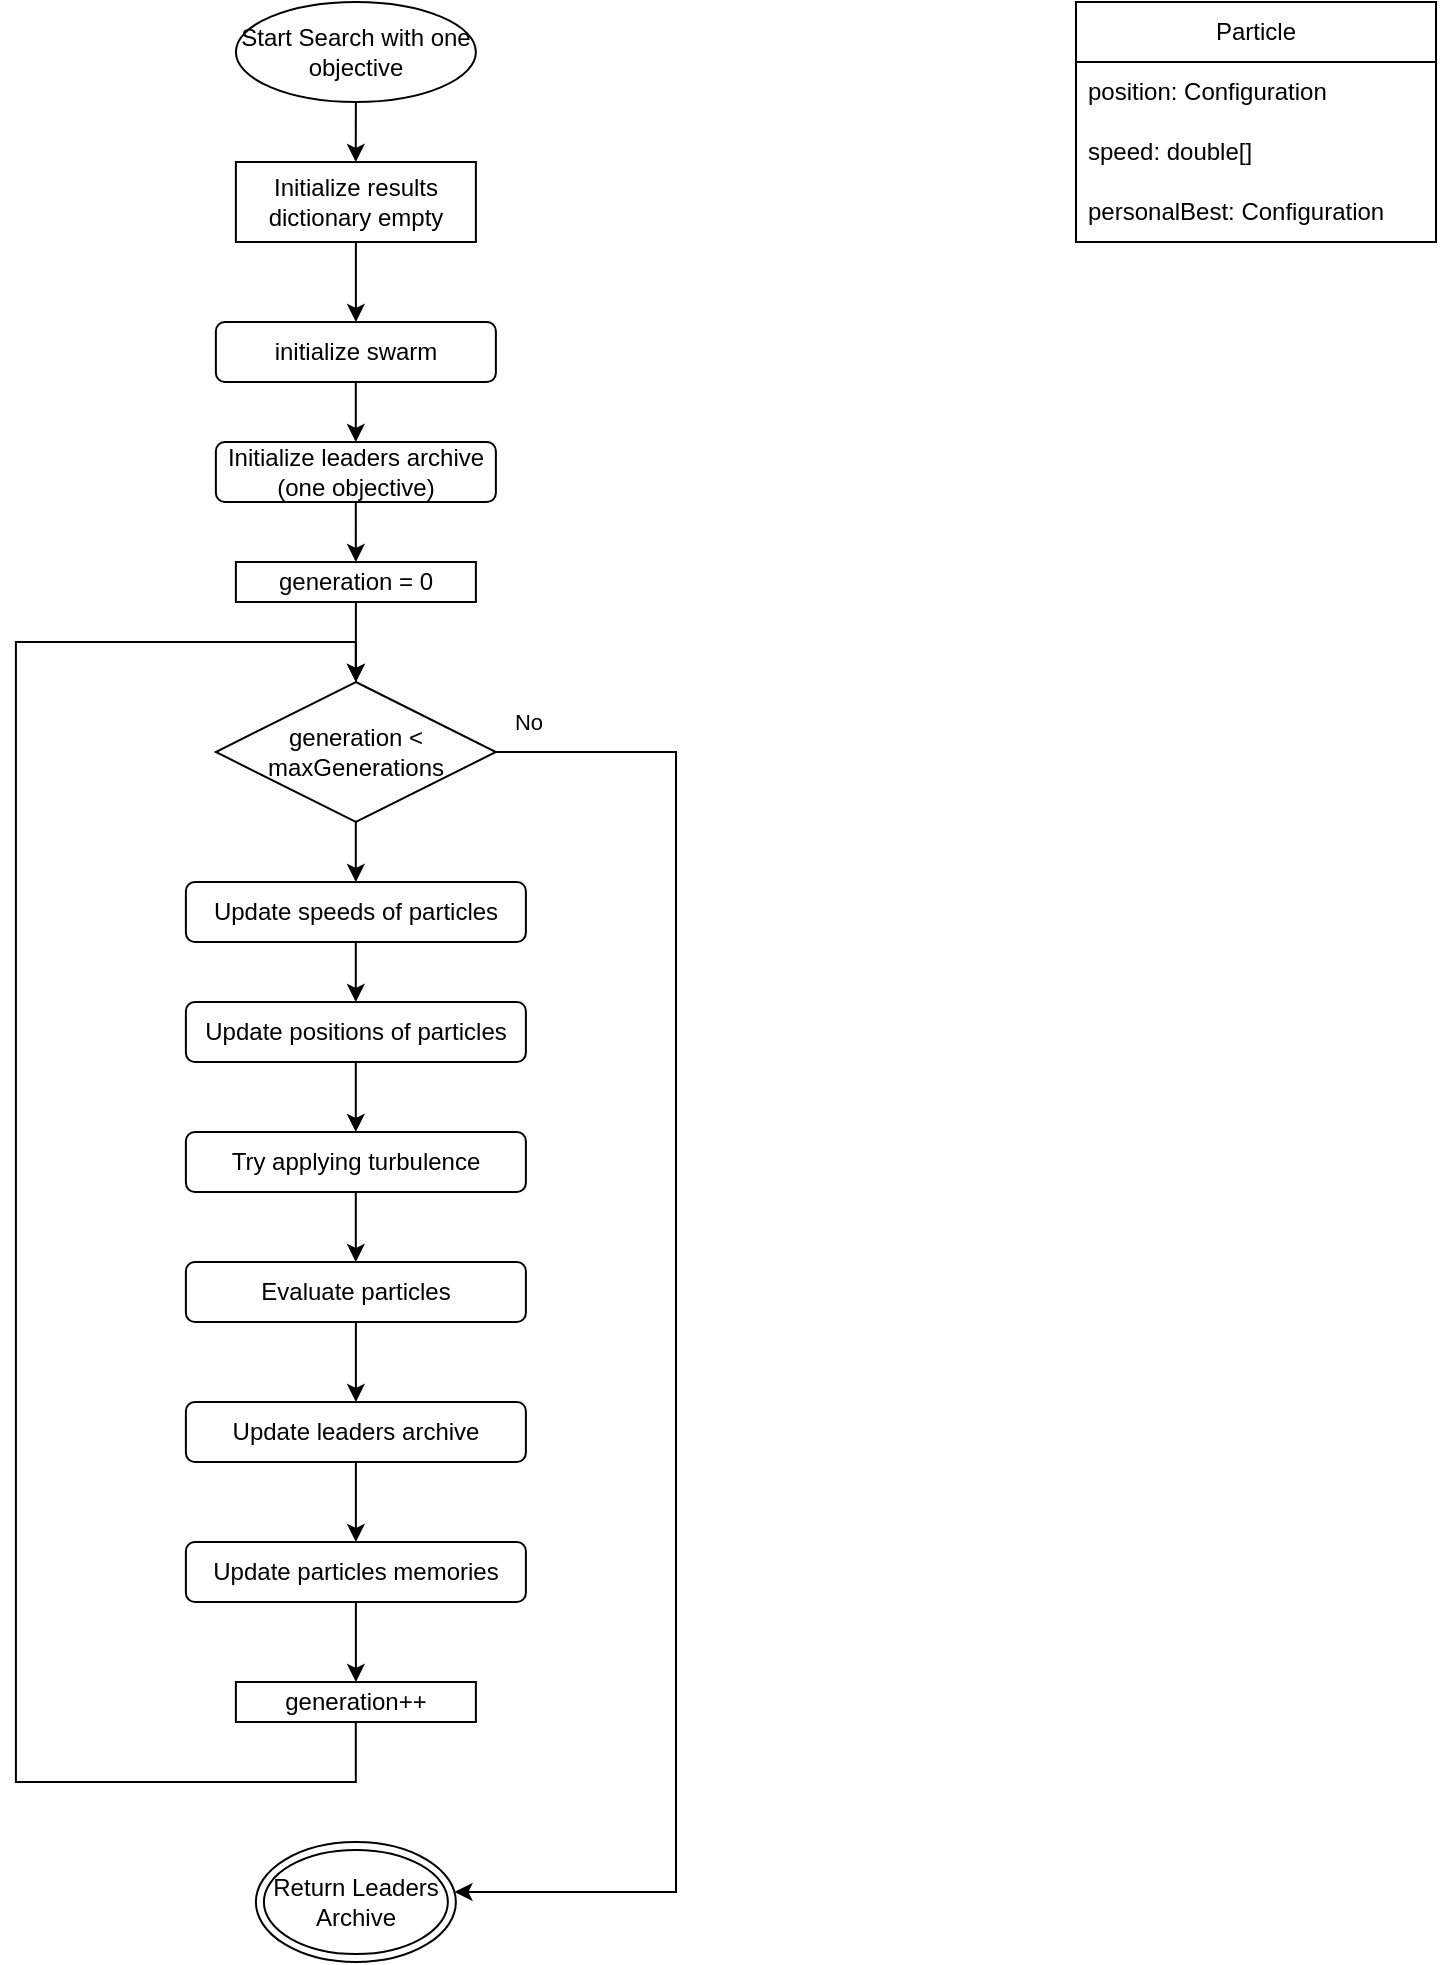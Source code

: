 <mxfile version="25.0.1" pages="7">
  <diagram name="Main" id="mer1Q-D7QFmTRmRvZn-K">
    <mxGraphModel dx="1434" dy="839" grid="1" gridSize="10" guides="1" tooltips="1" connect="1" arrows="1" fold="1" page="1" pageScale="1" pageWidth="850" pageHeight="1100" math="0" shadow="0">
      <root>
        <mxCell id="0" />
        <mxCell id="1" parent="0" />
        <mxCell id="Op-KkIhUaiCkP9ZTUG40-2" value="" style="edgeStyle=orthogonalEdgeStyle;rounded=0;orthogonalLoop=1;jettySize=auto;html=1;" parent="1" source="9O8NbNWzuJORjY1L01Cl-1" target="Op-KkIhUaiCkP9ZTUG40-1" edge="1">
          <mxGeometry relative="1" as="geometry" />
        </mxCell>
        <mxCell id="9O8NbNWzuJORjY1L01Cl-1" value="Start Search with one objective" style="ellipse;whiteSpace=wrap;html=1;" parent="1" vertex="1">
          <mxGeometry x="159.94" y="20" width="120" height="50" as="geometry" />
        </mxCell>
        <mxCell id="JEw1piW-Nov8eNwJmhrz-17" style="edgeStyle=orthogonalEdgeStyle;rounded=0;orthogonalLoop=1;jettySize=auto;html=1;" parent="1" source="JEw1piW-Nov8eNwJmhrz-1" target="JEw1piW-Nov8eNwJmhrz-2" edge="1">
          <mxGeometry relative="1" as="geometry" />
        </mxCell>
        <mxCell id="JEw1piW-Nov8eNwJmhrz-1" value="initialize swarm" style="rounded=1;whiteSpace=wrap;html=1;" parent="1" vertex="1">
          <mxGeometry x="149.94" y="180" width="140" height="30" as="geometry" />
        </mxCell>
        <mxCell id="JEw1piW-Nov8eNwJmhrz-18" style="edgeStyle=orthogonalEdgeStyle;rounded=0;orthogonalLoop=1;jettySize=auto;html=1;entryX=0.5;entryY=0;entryDx=0;entryDy=0;" parent="1" source="JEw1piW-Nov8eNwJmhrz-2" target="JEw1piW-Nov8eNwJmhrz-3" edge="1">
          <mxGeometry relative="1" as="geometry" />
        </mxCell>
        <mxCell id="JEw1piW-Nov8eNwJmhrz-2" value="Initialize leaders archive (one objective)" style="rounded=1;whiteSpace=wrap;html=1;" parent="1" vertex="1">
          <mxGeometry x="149.94" y="240" width="140" height="30" as="geometry" />
        </mxCell>
        <mxCell id="JEw1piW-Nov8eNwJmhrz-19" value="" style="edgeStyle=orthogonalEdgeStyle;rounded=0;orthogonalLoop=1;jettySize=auto;html=1;" parent="1" source="JEw1piW-Nov8eNwJmhrz-3" target="JEw1piW-Nov8eNwJmhrz-4" edge="1">
          <mxGeometry relative="1" as="geometry" />
        </mxCell>
        <mxCell id="JEw1piW-Nov8eNwJmhrz-3" value="generation = 0" style="rounded=0;whiteSpace=wrap;html=1;" parent="1" vertex="1">
          <mxGeometry x="159.94" y="300" width="120" height="20" as="geometry" />
        </mxCell>
        <mxCell id="JEw1piW-Nov8eNwJmhrz-23" style="edgeStyle=orthogonalEdgeStyle;rounded=0;orthogonalLoop=1;jettySize=auto;html=1;" parent="1" source="JEw1piW-Nov8eNwJmhrz-4" target="XtPFkoyNwsiE7fQPT80U-1" edge="1">
          <mxGeometry relative="1" as="geometry">
            <mxPoint x="279.94" y="965" as="targetPoint" />
            <Array as="points">
              <mxPoint x="380" y="395" />
              <mxPoint x="380" y="965" />
            </Array>
          </mxGeometry>
        </mxCell>
        <mxCell id="JEw1piW-Nov8eNwJmhrz-24" value="No" style="edgeLabel;html=1;align=center;verticalAlign=middle;resizable=0;points=[];" parent="JEw1piW-Nov8eNwJmhrz-23" vertex="1" connectable="0">
          <mxGeometry x="-0.96" y="-1" relative="1" as="geometry">
            <mxPoint y="-16" as="offset" />
          </mxGeometry>
        </mxCell>
        <mxCell id="JEw1piW-Nov8eNwJmhrz-45" style="edgeStyle=orthogonalEdgeStyle;rounded=0;orthogonalLoop=1;jettySize=auto;html=1;entryX=0.5;entryY=0;entryDx=0;entryDy=0;" parent="1" source="JEw1piW-Nov8eNwJmhrz-4" edge="1">
          <mxGeometry relative="1" as="geometry">
            <mxPoint x="219.94" y="460" as="targetPoint" />
          </mxGeometry>
        </mxCell>
        <mxCell id="JEw1piW-Nov8eNwJmhrz-4" value="generation &amp;lt; maxGenerations" style="rhombus;whiteSpace=wrap;html=1;" parent="1" vertex="1">
          <mxGeometry x="149.94" y="360" width="140" height="70" as="geometry" />
        </mxCell>
        <mxCell id="JEw1piW-Nov8eNwJmhrz-32" style="edgeStyle=orthogonalEdgeStyle;rounded=0;orthogonalLoop=1;jettySize=auto;html=1;entryX=0.5;entryY=0;entryDx=0;entryDy=0;" parent="1" source="JEw1piW-Nov8eNwJmhrz-11" target="JEw1piW-Nov8eNwJmhrz-4" edge="1">
          <mxGeometry relative="1" as="geometry">
            <Array as="points">
              <mxPoint x="219.94" y="910" />
              <mxPoint x="49.94" y="910" />
              <mxPoint x="49.94" y="340" />
              <mxPoint x="219.94" y="340" />
            </Array>
          </mxGeometry>
        </mxCell>
        <mxCell id="JEw1piW-Nov8eNwJmhrz-11" value="generation++" style="rounded=0;whiteSpace=wrap;html=1;" parent="1" vertex="1">
          <mxGeometry x="159.94" y="860" width="120" height="20" as="geometry" />
        </mxCell>
        <mxCell id="QdyQd_z3b0H6NEa9Nn1w-3" value="" style="edgeStyle=orthogonalEdgeStyle;rounded=0;orthogonalLoop=1;jettySize=auto;html=1;" parent="1" source="QdyQd_z3b0H6NEa9Nn1w-1" target="QdyQd_z3b0H6NEa9Nn1w-2" edge="1">
          <mxGeometry relative="1" as="geometry" />
        </mxCell>
        <mxCell id="QdyQd_z3b0H6NEa9Nn1w-1" value="Update speeds of particles" style="rounded=1;whiteSpace=wrap;html=1;" parent="1" vertex="1">
          <mxGeometry x="134.94" y="460" width="170" height="30" as="geometry" />
        </mxCell>
        <mxCell id="QdyQd_z3b0H6NEa9Nn1w-5" value="" style="edgeStyle=orthogonalEdgeStyle;rounded=0;orthogonalLoop=1;jettySize=auto;html=1;" parent="1" source="QdyQd_z3b0H6NEa9Nn1w-2" target="QdyQd_z3b0H6NEa9Nn1w-4" edge="1">
          <mxGeometry relative="1" as="geometry" />
        </mxCell>
        <mxCell id="QdyQd_z3b0H6NEa9Nn1w-2" value="Update positions of particles" style="rounded=1;whiteSpace=wrap;html=1;" parent="1" vertex="1">
          <mxGeometry x="134.94" y="520" width="170" height="30" as="geometry" />
        </mxCell>
        <mxCell id="QdyQd_z3b0H6NEa9Nn1w-7" value="" style="edgeStyle=orthogonalEdgeStyle;rounded=0;orthogonalLoop=1;jettySize=auto;html=1;" parent="1" source="QdyQd_z3b0H6NEa9Nn1w-4" target="QdyQd_z3b0H6NEa9Nn1w-6" edge="1">
          <mxGeometry relative="1" as="geometry" />
        </mxCell>
        <mxCell id="QdyQd_z3b0H6NEa9Nn1w-4" value="Try applying turbulence" style="rounded=1;whiteSpace=wrap;html=1;" parent="1" vertex="1">
          <mxGeometry x="134.94" y="585" width="170" height="30" as="geometry" />
        </mxCell>
        <mxCell id="QdyQd_z3b0H6NEa9Nn1w-9" value="" style="edgeStyle=orthogonalEdgeStyle;rounded=0;orthogonalLoop=1;jettySize=auto;html=1;" parent="1" source="QdyQd_z3b0H6NEa9Nn1w-6" target="QdyQd_z3b0H6NEa9Nn1w-8" edge="1">
          <mxGeometry relative="1" as="geometry" />
        </mxCell>
        <mxCell id="QdyQd_z3b0H6NEa9Nn1w-6" value="Evaluate particles" style="rounded=1;whiteSpace=wrap;html=1;" parent="1" vertex="1">
          <mxGeometry x="134.94" y="650" width="170" height="30" as="geometry" />
        </mxCell>
        <mxCell id="QdyQd_z3b0H6NEa9Nn1w-12" value="" style="edgeStyle=orthogonalEdgeStyle;rounded=0;orthogonalLoop=1;jettySize=auto;html=1;" parent="1" source="QdyQd_z3b0H6NEa9Nn1w-8" target="QdyQd_z3b0H6NEa9Nn1w-11" edge="1">
          <mxGeometry relative="1" as="geometry" />
        </mxCell>
        <mxCell id="QdyQd_z3b0H6NEa9Nn1w-8" value="Update leaders archive" style="rounded=1;whiteSpace=wrap;html=1;" parent="1" vertex="1">
          <mxGeometry x="134.94" y="720" width="170" height="30" as="geometry" />
        </mxCell>
        <mxCell id="QdyQd_z3b0H6NEa9Nn1w-13" value="" style="edgeStyle=orthogonalEdgeStyle;rounded=0;orthogonalLoop=1;jettySize=auto;html=1;" parent="1" source="QdyQd_z3b0H6NEa9Nn1w-11" target="JEw1piW-Nov8eNwJmhrz-11" edge="1">
          <mxGeometry relative="1" as="geometry" />
        </mxCell>
        <mxCell id="QdyQd_z3b0H6NEa9Nn1w-11" value="Update particles memories" style="rounded=1;whiteSpace=wrap;html=1;" parent="1" vertex="1">
          <mxGeometry x="134.94" y="790" width="170" height="30" as="geometry" />
        </mxCell>
        <mxCell id="gy9hzoJ_tgm-pusf9kd0-1" value="Particle" style="swimlane;fontStyle=0;childLayout=stackLayout;horizontal=1;startSize=30;horizontalStack=0;resizeParent=1;resizeParentMax=0;resizeLast=0;collapsible=1;marginBottom=0;whiteSpace=wrap;html=1;" parent="1" vertex="1">
          <mxGeometry x="580" y="20" width="180" height="120" as="geometry" />
        </mxCell>
        <mxCell id="gy9hzoJ_tgm-pusf9kd0-2" value="position: Configuration" style="text;strokeColor=none;fillColor=none;align=left;verticalAlign=middle;spacingLeft=4;spacingRight=4;overflow=hidden;points=[[0,0.5],[1,0.5]];portConstraint=eastwest;rotatable=0;whiteSpace=wrap;html=1;" parent="gy9hzoJ_tgm-pusf9kd0-1" vertex="1">
          <mxGeometry y="30" width="180" height="30" as="geometry" />
        </mxCell>
        <mxCell id="gy9hzoJ_tgm-pusf9kd0-3" value="speed: double[]" style="text;strokeColor=none;fillColor=none;align=left;verticalAlign=middle;spacingLeft=4;spacingRight=4;overflow=hidden;points=[[0,0.5],[1,0.5]];portConstraint=eastwest;rotatable=0;whiteSpace=wrap;html=1;" parent="gy9hzoJ_tgm-pusf9kd0-1" vertex="1">
          <mxGeometry y="60" width="180" height="30" as="geometry" />
        </mxCell>
        <mxCell id="gy9hzoJ_tgm-pusf9kd0-4" value="personalBest: Configuration" style="text;strokeColor=none;fillColor=none;align=left;verticalAlign=middle;spacingLeft=4;spacingRight=4;overflow=hidden;points=[[0,0.5],[1,0.5]];portConstraint=eastwest;rotatable=0;whiteSpace=wrap;html=1;" parent="gy9hzoJ_tgm-pusf9kd0-1" vertex="1">
          <mxGeometry y="90" width="180" height="30" as="geometry" />
        </mxCell>
        <mxCell id="Op-KkIhUaiCkP9ZTUG40-4" style="edgeStyle=orthogonalEdgeStyle;rounded=0;orthogonalLoop=1;jettySize=auto;html=1;" parent="1" source="Op-KkIhUaiCkP9ZTUG40-1" target="JEw1piW-Nov8eNwJmhrz-1" edge="1">
          <mxGeometry relative="1" as="geometry" />
        </mxCell>
        <mxCell id="Op-KkIhUaiCkP9ZTUG40-1" value="Initialize results dictionary empty" style="rounded=0;whiteSpace=wrap;html=1;" parent="1" vertex="1">
          <mxGeometry x="159.94" y="100" width="120" height="40" as="geometry" />
        </mxCell>
        <mxCell id="XtPFkoyNwsiE7fQPT80U-1" value="Return Leaders Archive" style="ellipse;shape=doubleEllipse;whiteSpace=wrap;html=1;" parent="1" vertex="1">
          <mxGeometry x="169.94" y="940" width="100" height="60" as="geometry" />
        </mxCell>
      </root>
    </mxGraphModel>
  </diagram>
  <diagram id="DvbdqieHHknr5DbnnIH0" name="Initialize Swarm">
    <mxGraphModel dx="819" dy="479" grid="1" gridSize="10" guides="1" tooltips="1" connect="1" arrows="1" fold="1" page="1" pageScale="1" pageWidth="850" pageHeight="1100" math="0" shadow="0">
      <root>
        <mxCell id="0" />
        <mxCell id="1" parent="0" />
        <mxCell id="qBTOAJuwR8NgXUdugwlV-1" value="" style="edgeStyle=orthogonalEdgeStyle;rounded=0;orthogonalLoop=1;jettySize=auto;html=1;" edge="1" parent="1" source="yQ3MBcs3mOTVq_82O27H-1" target="yQ3MBcs3mOTVq_82O27H-2">
          <mxGeometry relative="1" as="geometry" />
        </mxCell>
        <mxCell id="yQ3MBcs3mOTVq_82O27H-1" value="Start initialization of swarm" style="ellipse;whiteSpace=wrap;html=1;" vertex="1" parent="1">
          <mxGeometry x="320" y="20" width="120" height="70" as="geometry" />
        </mxCell>
        <mxCell id="MawIRmo5o7hxTb80F0-O-2" value="" style="edgeStyle=orthogonalEdgeStyle;rounded=0;orthogonalLoop=1;jettySize=auto;html=1;" edge="1" parent="1" source="yQ3MBcs3mOTVq_82O27H-2">
          <mxGeometry relative="1" as="geometry">
            <mxPoint x="380" y="240" as="targetPoint" />
          </mxGeometry>
        </mxCell>
        <mxCell id="yQ3MBcs3mOTVq_82O27H-2" value="let swarm be a list of swarmSize particles with random configurations" style="rounded=0;whiteSpace=wrap;html=1;" vertex="1" parent="1">
          <mxGeometry x="310" y="130" width="140" height="60" as="geometry" />
        </mxCell>
        <mxCell id="MawIRmo5o7hxTb80F0-O-18" value="" style="edgeStyle=orthogonalEdgeStyle;rounded=0;orthogonalLoop=1;jettySize=auto;html=1;" edge="1" parent="1" source="MawIRmo5o7hxTb80F0-O-4" target="MawIRmo5o7hxTb80F0-O-16">
          <mxGeometry relative="1" as="geometry" />
        </mxCell>
        <mxCell id="MawIRmo5o7hxTb80F0-O-4" value="For each particle in Swarm" style="swimlane;whiteSpace=wrap;html=1;" vertex="1" parent="1">
          <mxGeometry x="280" y="240" width="200" height="260" as="geometry" />
        </mxCell>
        <mxCell id="MawIRmo5o7hxTb80F0-O-9" value="" style="edgeStyle=orthogonalEdgeStyle;rounded=0;orthogonalLoop=1;jettySize=auto;html=1;" edge="1" parent="MawIRmo5o7hxTb80F0-O-4" source="MawIRmo5o7hxTb80F0-O-6" target="MawIRmo5o7hxTb80F0-O-8">
          <mxGeometry relative="1" as="geometry" />
        </mxCell>
        <mxCell id="MawIRmo5o7hxTb80F0-O-6" value="Evaluate configuration of particle" style="rounded=1;whiteSpace=wrap;html=1;" vertex="1" parent="MawIRmo5o7hxTb80F0-O-4">
          <mxGeometry x="30" y="40" width="140" height="30" as="geometry" />
        </mxCell>
        <mxCell id="MawIRmo5o7hxTb80F0-O-12" value="" style="edgeStyle=orthogonalEdgeStyle;rounded=0;orthogonalLoop=1;jettySize=auto;html=1;" edge="1" parent="MawIRmo5o7hxTb80F0-O-4" source="MawIRmo5o7hxTb80F0-O-8" target="MawIRmo5o7hxTb80F0-O-11">
          <mxGeometry relative="1" as="geometry" />
        </mxCell>
        <mxCell id="MawIRmo5o7hxTb80F0-O-8" value="Update results dictionary with that value" style="rounded=0;whiteSpace=wrap;html=1;" vertex="1" parent="MawIRmo5o7hxTb80F0-O-4">
          <mxGeometry x="30" y="90" width="140" height="40" as="geometry" />
        </mxCell>
        <mxCell id="MawIRmo5o7hxTb80F0-O-14" value="" style="edgeStyle=orthogonalEdgeStyle;rounded=0;orthogonalLoop=1;jettySize=auto;html=1;" edge="1" parent="MawIRmo5o7hxTb80F0-O-4" source="MawIRmo5o7hxTb80F0-O-11" target="MawIRmo5o7hxTb80F0-O-13">
          <mxGeometry relative="1" as="geometry" />
        </mxCell>
        <mxCell id="MawIRmo5o7hxTb80F0-O-11" value="Set particle speeds to 0" style="rounded=0;whiteSpace=wrap;html=1;" vertex="1" parent="MawIRmo5o7hxTb80F0-O-4">
          <mxGeometry x="35" y="150" width="130" height="30" as="geometry" />
        </mxCell>
        <mxCell id="MawIRmo5o7hxTb80F0-O-13" value="Set particle personal best to its current configuration" style="rounded=0;whiteSpace=wrap;html=1;" vertex="1" parent="MawIRmo5o7hxTb80F0-O-4">
          <mxGeometry x="40" y="200" width="120" height="50" as="geometry" />
        </mxCell>
        <mxCell id="MawIRmo5o7hxTb80F0-O-10" style="edgeStyle=orthogonalEdgeStyle;rounded=0;orthogonalLoop=1;jettySize=auto;html=1;dashed=1;endArrow=classicThin;endFill=1;startArrow=classicThin;startFill=1;" edge="1" parent="1" source="MawIRmo5o7hxTb80F0-O-7" target="MawIRmo5o7hxTb80F0-O-6">
          <mxGeometry relative="1" as="geometry" />
        </mxCell>
        <mxCell id="MawIRmo5o7hxTb80F0-O-7" value="Config Evaluator" style="text;strokeColor=none;fillColor=none;align=left;verticalAlign=middle;spacingLeft=4;spacingRight=4;overflow=hidden;points=[[0,0.5],[1,0.5]];portConstraint=eastwest;rotatable=0;whiteSpace=wrap;html=1;" vertex="1" parent="1">
          <mxGeometry x="500" y="280" width="120" height="30" as="geometry" />
        </mxCell>
        <mxCell id="MawIRmo5o7hxTb80F0-O-16" value="END" style="ellipse;shape=doubleEllipse;whiteSpace=wrap;html=1;" vertex="1" parent="1">
          <mxGeometry x="330" y="550" width="100" height="60" as="geometry" />
        </mxCell>
      </root>
    </mxGraphModel>
  </diagram>
  <diagram id="1TdvZzMyM3aP6utzr17O" name="Initialize Leaders Archive">
    <mxGraphModel dx="683" dy="400" grid="1" gridSize="10" guides="1" tooltips="1" connect="1" arrows="1" fold="1" page="1" pageScale="1" pageWidth="850" pageHeight="1100" math="0" shadow="0">
      <root>
        <mxCell id="0" />
        <mxCell id="1" parent="0" />
        <mxCell id="fRfRLBUCj1vt5A7RjBGE-3" value="" style="edgeStyle=orthogonalEdgeStyle;rounded=0;orthogonalLoop=1;jettySize=auto;html=1;" parent="1" source="fRfRLBUCj1vt5A7RjBGE-1" target="fRfRLBUCj1vt5A7RjBGE-2" edge="1">
          <mxGeometry relative="1" as="geometry" />
        </mxCell>
        <mxCell id="fRfRLBUCj1vt5A7RjBGE-1" value="Start" style="ellipse;whiteSpace=wrap;html=1;" parent="1" vertex="1">
          <mxGeometry x="320" y="20" width="70" height="40" as="geometry" />
        </mxCell>
        <mxCell id="ixd07KHr537AiMv113Cl-2" style="edgeStyle=orthogonalEdgeStyle;rounded=0;orthogonalLoop=1;jettySize=auto;html=1;" parent="1" source="fRfRLBUCj1vt5A7RjBGE-2" target="ixd07KHr537AiMv113Cl-1" edge="1">
          <mxGeometry relative="1" as="geometry" />
        </mxCell>
        <mxCell id="fRfRLBUCj1vt5A7RjBGE-2" value="Let leadersArchive be an empty list with fixed max size archiveSize" style="rounded=0;whiteSpace=wrap;html=1;" parent="1" vertex="1">
          <mxGeometry x="282.5" y="100" width="145" height="50" as="geometry" />
        </mxCell>
        <mxCell id="fRfRLBUCj1vt5A7RjBGE-4" value="archiveSize from UI searchConfig call" style="text;html=1;align=center;verticalAlign=middle;whiteSpace=wrap;rounded=0;" parent="1" vertex="1">
          <mxGeometry x="470" y="110" width="140" height="30" as="geometry" />
        </mxCell>
        <mxCell id="EsEAKmMr8EwAGiMoKozd-2" value="" style="edgeStyle=orthogonalEdgeStyle;rounded=0;orthogonalLoop=1;jettySize=auto;html=1;" edge="1" parent="1" source="ixd07KHr537AiMv113Cl-1" target="EsEAKmMr8EwAGiMoKozd-1">
          <mxGeometry relative="1" as="geometry" />
        </mxCell>
        <mxCell id="ixd07KHr537AiMv113Cl-1" value="For each particle in swarm" style="swimlane;whiteSpace=wrap;html=1;" parent="1" vertex="1">
          <mxGeometry x="240" y="190" width="230" height="240" as="geometry" />
        </mxCell>
        <mxCell id="ixd07KHr537AiMv113Cl-6" value="" style="edgeStyle=orthogonalEdgeStyle;rounded=0;orthogonalLoop=1;jettySize=auto;html=1;" parent="ixd07KHr537AiMv113Cl-1" source="ixd07KHr537AiMv113Cl-3" target="ixd07KHr537AiMv113Cl-4" edge="1">
          <mxGeometry relative="1" as="geometry" />
        </mxCell>
        <mxCell id="ixd07KHr537AiMv113Cl-3" value="check Is Dominated for particle&#39;s configuration in the set of all configurations in swarm, given results dictionary" style="rounded=1;whiteSpace=wrap;html=1;" parent="ixd07KHr537AiMv113Cl-1" vertex="1">
          <mxGeometry x="20" y="40" width="190" height="70" as="geometry" />
        </mxCell>
        <mxCell id="ixd07KHr537AiMv113Cl-4" value="If particle&#39;s configuration is not dominated, add to leadersArchive" style="rounded=0;whiteSpace=wrap;html=1;" parent="ixd07KHr537AiMv113Cl-1" vertex="1">
          <mxGeometry x="20" y="140" width="190" height="60" as="geometry" />
        </mxCell>
        <mxCell id="ixd07KHr537AiMv113Cl-7" value="END" style="ellipse;shape=doubleEllipse;whiteSpace=wrap;html=1;" parent="1" vertex="1">
          <mxGeometry x="305" y="580" width="100" height="60" as="geometry" />
        </mxCell>
        <mxCell id="EsEAKmMr8EwAGiMoKozd-3" value="" style="edgeStyle=orthogonalEdgeStyle;rounded=0;orthogonalLoop=1;jettySize=auto;html=1;" edge="1" parent="1" source="EsEAKmMr8EwAGiMoKozd-1" target="ixd07KHr537AiMv113Cl-7">
          <mxGeometry relative="1" as="geometry" />
        </mxCell>
        <mxCell id="EsEAKmMr8EwAGiMoKozd-1" value="Calculate crowding distance for leader&#39;s archive (using results dict) and store it in crowdingDistances" style="rounded=1;whiteSpace=wrap;html=1;" vertex="1" parent="1">
          <mxGeometry x="252.5" y="470" width="205" height="60" as="geometry" />
        </mxCell>
      </root>
    </mxGraphModel>
  </diagram>
  <diagram id="SCTPSFsXY3fbmlstb_Dm" name="Is Dominated">
    <mxGraphModel dx="819" dy="479" grid="1" gridSize="10" guides="1" tooltips="1" connect="1" arrows="1" fold="1" page="1" pageScale="1" pageWidth="850" pageHeight="1100" math="0" shadow="0">
      <root>
        <mxCell id="0" />
        <mxCell id="1" parent="0" />
        <mxCell id="umFDn7ckkrUcrgmYQpbt-8" style="edgeStyle=orthogonalEdgeStyle;rounded=0;orthogonalLoop=1;jettySize=auto;html=1;" edge="1" parent="1" source="9wbQYOxuVo-IhJlr5uqe-1" target="umFDn7ckkrUcrgmYQpbt-2">
          <mxGeometry relative="1" as="geometry" />
        </mxCell>
        <mxCell id="9wbQYOxuVo-IhJlr5uqe-1" value="Start with params:&lt;br&gt;config to check, set of configs, results dictionary" style="ellipse;whiteSpace=wrap;html=1;" vertex="1" parent="1">
          <mxGeometry x="280" y="20" width="170" height="80" as="geometry" />
        </mxCell>
        <mxCell id="ACSZmb5NtYISZOy0VUVw-6" value="" style="edgeStyle=orthogonalEdgeStyle;rounded=0;orthogonalLoop=1;jettySize=auto;html=1;" edge="1" parent="1" source="umFDn7ckkrUcrgmYQpbt-2" target="ACSZmb5NtYISZOy0VUVw-4">
          <mxGeometry relative="1" as="geometry" />
        </mxCell>
        <mxCell id="umFDn7ckkrUcrgmYQpbt-2" value="For curentConfig in set of configs" style="swimlane;whiteSpace=wrap;html=1;" vertex="1" parent="1">
          <mxGeometry x="227.5" y="140" width="275" height="320" as="geometry" />
        </mxCell>
        <mxCell id="ACSZmb5NtYISZOy0VUVw-2" value="" style="edgeStyle=orthogonalEdgeStyle;rounded=0;orthogonalLoop=1;jettySize=auto;html=1;" edge="1" parent="umFDn7ckkrUcrgmYQpbt-2" source="umFDn7ckkrUcrgmYQpbt-10">
          <mxGeometry relative="1" as="geometry">
            <mxPoint x="137.5" y="210" as="targetPoint" />
          </mxGeometry>
        </mxCell>
        <mxCell id="ACSZmb5NtYISZOy0VUVw-3" value="yes" style="edgeLabel;html=1;align=center;verticalAlign=middle;resizable=0;points=[];" vertex="1" connectable="0" parent="ACSZmb5NtYISZOy0VUVw-2">
          <mxGeometry x="-0.25" y="1" relative="1" as="geometry">
            <mxPoint as="offset" />
          </mxGeometry>
        </mxCell>
        <mxCell id="umFDn7ckkrUcrgmYQpbt-10" value="Is currentConfig&#39;s result&amp;nbsp;&lt;div&gt;better in all objectives&amp;nbsp;&lt;/div&gt;&lt;div&gt;than the results of the config to check?&amp;nbsp;&lt;/div&gt;" style="rhombus;whiteSpace=wrap;html=1;" vertex="1" parent="umFDn7ckkrUcrgmYQpbt-2">
          <mxGeometry x="37.5" y="40" width="200" height="130" as="geometry" />
        </mxCell>
        <mxCell id="ACSZmb5NtYISZOy0VUVw-5" value="Return &quot;is dominated&quot;" style="ellipse;shape=doubleEllipse;whiteSpace=wrap;html=1;" vertex="1" parent="umFDn7ckkrUcrgmYQpbt-2">
          <mxGeometry x="87.5" y="210" width="100" height="60" as="geometry" />
        </mxCell>
        <mxCell id="ACSZmb5NtYISZOy0VUVw-4" value="Return &quot;is not dominated&quot;" style="ellipse;shape=doubleEllipse;whiteSpace=wrap;html=1;" vertex="1" parent="1">
          <mxGeometry x="315" y="490" width="100" height="60" as="geometry" />
        </mxCell>
      </root>
    </mxGraphModel>
  </diagram>
  <diagram id="WB-_jQ-c32Wue1vFlmMN" name="Update speeds of particles">
    <mxGraphModel dx="1434" dy="839" grid="1" gridSize="10" guides="1" tooltips="1" connect="1" arrows="1" fold="1" page="1" pageScale="1" pageWidth="850" pageHeight="1100" math="0" shadow="0">
      <root>
        <mxCell id="0" />
        <mxCell id="1" parent="0" />
        <mxCell id="xxo4gBW64KxO9hoz0uZL-2" value="" style="edgeStyle=orthogonalEdgeStyle;rounded=0;orthogonalLoop=1;jettySize=auto;html=1;" parent="1" source="drdxQC3TDGH5V-IslYzP-1" edge="1">
          <mxGeometry relative="1" as="geometry">
            <mxPoint x="400" y="110" as="targetPoint" />
          </mxGeometry>
        </mxCell>
        <mxCell id="drdxQC3TDGH5V-IslYzP-1" value="Start" style="ellipse;whiteSpace=wrap;html=1;" parent="1" vertex="1">
          <mxGeometry x="360" y="30" width="80" height="50" as="geometry" />
        </mxCell>
        <mxCell id="xxo4gBW64KxO9hoz0uZL-23" value="" style="edgeStyle=orthogonalEdgeStyle;rounded=0;orthogonalLoop=1;jettySize=auto;html=1;" parent="1" source="xxo4gBW64KxO9hoz0uZL-4" target="xxo4gBW64KxO9hoz0uZL-22" edge="1">
          <mxGeometry relative="1" as="geometry" />
        </mxCell>
        <mxCell id="xxo4gBW64KxO9hoz0uZL-4" value="For particle in swarm" style="swimlane;whiteSpace=wrap;html=1;" parent="1" vertex="1">
          <mxGeometry x="230" y="110" width="340" height="610" as="geometry" />
        </mxCell>
        <mxCell id="xxo4gBW64KxO9hoz0uZL-15" value="" style="edgeStyle=orthogonalEdgeStyle;rounded=0;orthogonalLoop=1;jettySize=auto;html=1;" parent="xxo4gBW64KxO9hoz0uZL-4" source="xxo4gBW64KxO9hoz0uZL-5" target="xxo4gBW64KxO9hoz0uZL-8" edge="1">
          <mxGeometry relative="1" as="geometry" />
        </mxCell>
        <mxCell id="xxo4gBW64KxO9hoz0uZL-5" value="Pick random r1, r2 from (0, 1)" style="rounded=0;whiteSpace=wrap;html=1;" parent="xxo4gBW64KxO9hoz0uZL-4" vertex="1">
          <mxGeometry x="80" y="40" width="180" height="30" as="geometry" />
        </mxCell>
        <mxCell id="xxo4gBW64KxO9hoz0uZL-6" value="Update speed = w·speed+C1·r1 ·(xp−xi)+C2·r2 ·(xg−xi) . All operations are vectorial" style="rounded=0;whiteSpace=wrap;html=1;" parent="xxo4gBW64KxO9hoz0uZL-4" vertex="1">
          <mxGeometry x="35" y="530" width="270" height="60" as="geometry" />
        </mxCell>
        <mxCell id="xxo4gBW64KxO9hoz0uZL-16" value="" style="edgeStyle=orthogonalEdgeStyle;rounded=0;orthogonalLoop=1;jettySize=auto;html=1;" parent="xxo4gBW64KxO9hoz0uZL-4" source="xxo4gBW64KxO9hoz0uZL-8" target="xxo4gBW64KxO9hoz0uZL-9" edge="1">
          <mxGeometry relative="1" as="geometry" />
        </mxCell>
        <mxCell id="xxo4gBW64KxO9hoz0uZL-8" value="Let xi as double[] be the Map From Config To Real Vector of particle&#39;s config" style="rounded=1;whiteSpace=wrap;html=1;" parent="xxo4gBW64KxO9hoz0uZL-4" vertex="1">
          <mxGeometry x="30" y="100" width="280" height="60" as="geometry" />
        </mxCell>
        <mxCell id="xxo4gBW64KxO9hoz0uZL-18" style="edgeStyle=orthogonalEdgeStyle;rounded=0;orthogonalLoop=1;jettySize=auto;html=1;" parent="xxo4gBW64KxO9hoz0uZL-4" source="xxo4gBW64KxO9hoz0uZL-9" target="xxo4gBW64KxO9hoz0uZL-11" edge="1">
          <mxGeometry relative="1" as="geometry" />
        </mxCell>
        <mxCell id="xxo4gBW64KxO9hoz0uZL-9" value="Let xp as double[] be the Map From Config To Real Vector of particle&#39;s personal best" style="rounded=1;whiteSpace=wrap;html=1;" parent="xxo4gBW64KxO9hoz0uZL-4" vertex="1">
          <mxGeometry x="30" y="190" width="280" height="60" as="geometry" />
        </mxCell>
        <mxCell id="xxo4gBW64KxO9hoz0uZL-19" value="" style="edgeStyle=orthogonalEdgeStyle;rounded=0;orthogonalLoop=1;jettySize=auto;html=1;" parent="xxo4gBW64KxO9hoz0uZL-4" source="xxo4gBW64KxO9hoz0uZL-11" edge="1">
          <mxGeometry relative="1" as="geometry">
            <mxPoint x="170" y="340" as="targetPoint" />
          </mxGeometry>
        </mxCell>
        <mxCell id="xxo4gBW64KxO9hoz0uZL-11" value="Select random l1, l2 from leaders archive" style="rounded=0;whiteSpace=wrap;html=1;" parent="xxo4gBW64KxO9hoz0uZL-4" vertex="1">
          <mxGeometry x="35" y="280" width="270" height="30" as="geometry" />
        </mxCell>
        <mxCell id="xxo4gBW64KxO9hoz0uZL-20" value="" style="edgeStyle=orthogonalEdgeStyle;rounded=0;orthogonalLoop=1;jettySize=auto;html=1;" parent="xxo4gBW64KxO9hoz0uZL-4" target="xxo4gBW64KxO9hoz0uZL-14" edge="1">
          <mxGeometry relative="1" as="geometry">
            <mxPoint x="170" y="400" as="sourcePoint" />
          </mxGeometry>
        </mxCell>
        <mxCell id="xxo4gBW64KxO9hoz0uZL-21" value="" style="edgeStyle=orthogonalEdgeStyle;rounded=0;orthogonalLoop=1;jettySize=auto;html=1;" parent="xxo4gBW64KxO9hoz0uZL-4" source="xxo4gBW64KxO9hoz0uZL-14" target="xxo4gBW64KxO9hoz0uZL-6" edge="1">
          <mxGeometry relative="1" as="geometry" />
        </mxCell>
        <mxCell id="xxo4gBW64KxO9hoz0uZL-14" value="Let xg as double[] be the Map of Config to Real Vector of l1 if crowd1 &amp;gt; crowd2, otherwise map of l2" style="rounded=0;whiteSpace=wrap;html=1;" parent="xxo4gBW64KxO9hoz0uZL-4" vertex="1">
          <mxGeometry x="35" y="430" width="270" height="60" as="geometry" />
        </mxCell>
        <mxCell id="mj1ozXERxM6CvJweBrvC-1" value="Let crowd1, crowd2 be the Crowding Distances of l1, respectively l2" style="rounded=0;whiteSpace=wrap;html=1;" vertex="1" parent="xxo4gBW64KxO9hoz0uZL-4">
          <mxGeometry x="60" y="340" width="220" height="60" as="geometry" />
        </mxCell>
        <mxCell id="xxo4gBW64KxO9hoz0uZL-22" value="END" style="ellipse;shape=doubleEllipse;whiteSpace=wrap;html=1;" parent="1" vertex="1">
          <mxGeometry x="350" y="750" width="100" height="60" as="geometry" />
        </mxCell>
      </root>
    </mxGraphModel>
  </diagram>
  <diagram id="3fcfPfmmPnFW58pyFZcH" name="Map From Config To Real Vector">
    <mxGraphModel dx="683" dy="399" grid="1" gridSize="10" guides="1" tooltips="1" connect="1" arrows="1" fold="1" page="1" pageScale="1" pageWidth="850" pageHeight="1100" math="0" shadow="0">
      <root>
        <mxCell id="0" />
        <mxCell id="1" parent="0" />
        <mxCell id="mVA3PfX5qZltw3tc34Ci-2" value="" style="edgeStyle=orthogonalEdgeStyle;rounded=0;orthogonalLoop=1;jettySize=auto;html=1;" edge="1" parent="1" source="R3mL3bUPX3XLCom6mwIk-1" target="mVA3PfX5qZltw3tc34Ci-1">
          <mxGeometry relative="1" as="geometry" />
        </mxCell>
        <mxCell id="R3mL3bUPX3XLCom6mwIk-1" value="Start with param config: Configuration" style="ellipse;whiteSpace=wrap;html=1;" vertex="1" parent="1">
          <mxGeometry x="350" y="10" width="150" height="70" as="geometry" />
        </mxCell>
        <mxCell id="mVA3PfX5qZltw3tc34Ci-6" value="" style="edgeStyle=orthogonalEdgeStyle;rounded=0;orthogonalLoop=1;jettySize=auto;html=1;" edge="1" parent="1" source="mVA3PfX5qZltw3tc34Ci-1" target="mVA3PfX5qZltw3tc34Ci-3">
          <mxGeometry relative="1" as="geometry" />
        </mxCell>
        <mxCell id="mVA3PfX5qZltw3tc34Ci-1" value="Let vector as double[17] contain only zeroes" style="rounded=0;whiteSpace=wrap;html=1;" vertex="1" parent="1">
          <mxGeometry x="290" y="120" width="270" height="40" as="geometry" />
        </mxCell>
        <mxCell id="mVA3PfX5qZltw3tc34Ci-8" value="" style="edgeStyle=orthogonalEdgeStyle;rounded=0;orthogonalLoop=1;jettySize=auto;html=1;" edge="1" parent="1" source="mVA3PfX5qZltw3tc34Ci-3" target="mVA3PfX5qZltw3tc34Ci-7">
          <mxGeometry relative="1" as="geometry" />
        </mxCell>
        <mxCell id="mVA3PfX5qZltw3tc34Ci-3" value="For each vector position, get config&#39;s respective field and convert it to double and assign it" style="rounded=0;whiteSpace=wrap;html=1;" vertex="1" parent="1">
          <mxGeometry x="290" y="190" width="270" height="60" as="geometry" />
        </mxCell>
        <mxCell id="mVA3PfX5qZltw3tc34Ci-5" value="Indices of fields match the ones in Configuration Struct excel" style="text;html=1;align=center;verticalAlign=middle;whiteSpace=wrap;rounded=0;" vertex="1" parent="1">
          <mxGeometry x="590" y="205" width="190" height="30" as="geometry" />
        </mxCell>
        <mxCell id="mVA3PfX5qZltw3tc34Ci-7" value="Return vector" style="ellipse;shape=doubleEllipse;whiteSpace=wrap;html=1;" vertex="1" parent="1">
          <mxGeometry x="375" y="290" width="100" height="60" as="geometry" />
        </mxCell>
      </root>
    </mxGraphModel>
  </diagram>
  <diagram id="JiFSUHPM6dUyjtV7e0is" name="Crowding Distance">
    <mxGraphModel dx="1103" dy="645" grid="1" gridSize="10" guides="1" tooltips="1" connect="1" arrows="1" fold="1" page="1" pageScale="1" pageWidth="850" pageHeight="1100" math="0" shadow="0">
      <root>
        <mxCell id="0" />
        <mxCell id="1" parent="0" />
        <mxCell id="_GmWn-QnmCwfYe8C5JsK-2" value="" style="edgeStyle=orthogonalEdgeStyle;rounded=0;orthogonalLoop=1;jettySize=auto;html=1;" edge="1" parent="1" source="4uXApGb6hzrbyHSut3N9-1" target="_GmWn-QnmCwfYe8C5JsK-1">
          <mxGeometry relative="1" as="geometry" />
        </mxCell>
        <mxCell id="4uXApGb6hzrbyHSut3N9-1" value="Start with params: config set, results dict, number of objectives" style="ellipse;whiteSpace=wrap;html=1;" parent="1" vertex="1">
          <mxGeometry x="157.5" y="30" width="120" height="80" as="geometry" />
        </mxCell>
        <mxCell id="NCookCJcaOnP2MxyVQ3p-1" value="" style="edgeStyle=orthogonalEdgeStyle;rounded=0;orthogonalLoop=1;jettySize=auto;html=1;" edge="1" parent="1" source="_GmWn-QnmCwfYe8C5JsK-1" target="_GmWn-QnmCwfYe8C5JsK-3">
          <mxGeometry relative="1" as="geometry" />
        </mxCell>
        <mxCell id="_GmWn-QnmCwfYe8C5JsK-1" value="Let crowdingDistances be an empty dictionary from Configurations to crowding distances (double)" style="rounded=0;whiteSpace=wrap;html=1;" vertex="1" parent="1">
          <mxGeometry x="90" y="140" width="255" height="60" as="geometry" />
        </mxCell>
        <mxCell id="NCookCJcaOnP2MxyVQ3p-3" value="" style="edgeStyle=orthogonalEdgeStyle;rounded=0;orthogonalLoop=1;jettySize=auto;html=1;" edge="1" parent="1" source="_GmWn-QnmCwfYe8C5JsK-3" target="NCookCJcaOnP2MxyVQ3p-2">
          <mxGeometry relative="1" as="geometry" />
        </mxCell>
        <mxCell id="NCookCJcaOnP2MxyVQ3p-10" value="yes" style="edgeLabel;html=1;align=center;verticalAlign=middle;resizable=0;points=[];" vertex="1" connectable="0" parent="NCookCJcaOnP2MxyVQ3p-3">
          <mxGeometry x="-0.509" relative="1" as="geometry">
            <mxPoint as="offset" />
          </mxGeometry>
        </mxCell>
        <mxCell id="NCookCJcaOnP2MxyVQ3p-5" value="" style="edgeStyle=orthogonalEdgeStyle;rounded=0;orthogonalLoop=1;jettySize=auto;html=1;" edge="1" parent="1" source="_GmWn-QnmCwfYe8C5JsK-3" target="NCookCJcaOnP2MxyVQ3p-4">
          <mxGeometry relative="1" as="geometry" />
        </mxCell>
        <mxCell id="_GmWn-QnmCwfYe8C5JsK-3" value="does config set contains&lt;div&gt;&amp;nbsp;no elements&lt;/div&gt;" style="rhombus;whiteSpace=wrap;html=1;" vertex="1" parent="1">
          <mxGeometry x="117.5" y="230" width="200" height="80" as="geometry" />
        </mxCell>
        <mxCell id="NCookCJcaOnP2MxyVQ3p-2" value="return crowdingDistances" style="ellipse;shape=doubleEllipse;whiteSpace=wrap;html=1;" vertex="1" parent="1">
          <mxGeometry x="380" y="240" width="130" height="60" as="geometry" />
        </mxCell>
        <mxCell id="NCookCJcaOnP2MxyVQ3p-8" value="" style="edgeStyle=orthogonalEdgeStyle;rounded=0;orthogonalLoop=1;jettySize=auto;html=1;" edge="1" parent="1" source="NCookCJcaOnP2MxyVQ3p-4" target="NCookCJcaOnP2MxyVQ3p-6">
          <mxGeometry relative="1" as="geometry" />
        </mxCell>
        <mxCell id="NCookCJcaOnP2MxyVQ3p-11" value="yes" style="edgeLabel;html=1;align=center;verticalAlign=middle;resizable=0;points=[];" vertex="1" connectable="0" parent="NCookCJcaOnP2MxyVQ3p-8">
          <mxGeometry x="-0.289" y="1" relative="1" as="geometry">
            <mxPoint as="offset" />
          </mxGeometry>
        </mxCell>
        <mxCell id="NCookCJcaOnP2MxyVQ3p-22" value="" style="edgeStyle=orthogonalEdgeStyle;rounded=0;orthogonalLoop=1;jettySize=auto;html=1;" edge="1" parent="1" source="NCookCJcaOnP2MxyVQ3p-4" target="NCookCJcaOnP2MxyVQ3p-12">
          <mxGeometry relative="1" as="geometry" />
        </mxCell>
        <mxCell id="NCookCJcaOnP2MxyVQ3p-4" value="does config set contains&lt;div&gt;&amp;nbsp;one element&lt;/div&gt;" style="rhombus;whiteSpace=wrap;html=1;" vertex="1" parent="1">
          <mxGeometry x="117.5" y="330" width="200" height="80" as="geometry" />
        </mxCell>
        <mxCell id="NCookCJcaOnP2MxyVQ3p-9" value="" style="edgeStyle=orthogonalEdgeStyle;rounded=0;orthogonalLoop=1;jettySize=auto;html=1;" edge="1" parent="1" source="NCookCJcaOnP2MxyVQ3p-6" target="NCookCJcaOnP2MxyVQ3p-7">
          <mxGeometry relative="1" as="geometry" />
        </mxCell>
        <mxCell id="NCookCJcaOnP2MxyVQ3p-6" value="set crowdingDistances of that element to +infinity" style="rounded=0;whiteSpace=wrap;html=1;" vertex="1" parent="1">
          <mxGeometry x="370" y="340" width="160" height="60" as="geometry" />
        </mxCell>
        <mxCell id="NCookCJcaOnP2MxyVQ3p-7" value="return crowdingDistances" style="ellipse;shape=doubleEllipse;whiteSpace=wrap;html=1;" vertex="1" parent="1">
          <mxGeometry x="580" y="340" width="130" height="60" as="geometry" />
        </mxCell>
        <mxCell id="NCookCJcaOnP2MxyVQ3p-23" value="" style="edgeStyle=orthogonalEdgeStyle;rounded=0;orthogonalLoop=1;jettySize=auto;html=1;" edge="1" parent="1" source="NCookCJcaOnP2MxyVQ3p-12" target="NCookCJcaOnP2MxyVQ3p-14">
          <mxGeometry relative="1" as="geometry" />
        </mxCell>
        <mxCell id="NCookCJcaOnP2MxyVQ3p-24" value="yes" style="edgeLabel;html=1;align=center;verticalAlign=middle;resizable=0;points=[];" vertex="1" connectable="0" parent="NCookCJcaOnP2MxyVQ3p-23">
          <mxGeometry x="-0.261" y="2" relative="1" as="geometry">
            <mxPoint as="offset" />
          </mxGeometry>
        </mxCell>
        <mxCell id="NCookCJcaOnP2MxyVQ3p-27" value="" style="edgeStyle=orthogonalEdgeStyle;rounded=0;orthogonalLoop=1;jettySize=auto;html=1;" edge="1" parent="1" source="NCookCJcaOnP2MxyVQ3p-12" target="NCookCJcaOnP2MxyVQ3p-26">
          <mxGeometry relative="1" as="geometry" />
        </mxCell>
        <mxCell id="NCookCJcaOnP2MxyVQ3p-12" value="does config set contains&lt;div&gt;&amp;nbsp;two elements&lt;/div&gt;" style="rhombus;whiteSpace=wrap;html=1;" vertex="1" parent="1">
          <mxGeometry x="117.5" y="430" width="200" height="80" as="geometry" />
        </mxCell>
        <mxCell id="NCookCJcaOnP2MxyVQ3p-25" value="" style="edgeStyle=orthogonalEdgeStyle;rounded=0;orthogonalLoop=1;jettySize=auto;html=1;" edge="1" parent="1" source="NCookCJcaOnP2MxyVQ3p-14" target="NCookCJcaOnP2MxyVQ3p-18">
          <mxGeometry relative="1" as="geometry" />
        </mxCell>
        <mxCell id="NCookCJcaOnP2MxyVQ3p-14" value="set crowdingDistances of first and last elements to +infinity" style="rounded=0;whiteSpace=wrap;html=1;" vertex="1" parent="1">
          <mxGeometry x="370" y="440" width="160" height="60" as="geometry" />
        </mxCell>
        <mxCell id="NCookCJcaOnP2MxyVQ3p-18" value="return crowdingDistances" style="ellipse;shape=doubleEllipse;whiteSpace=wrap;html=1;" vertex="1" parent="1">
          <mxGeometry x="580" y="440" width="130" height="60" as="geometry" />
        </mxCell>
        <mxCell id="NCookCJcaOnP2MxyVQ3p-29" style="edgeStyle=orthogonalEdgeStyle;rounded=0;orthogonalLoop=1;jettySize=auto;html=1;entryX=0.5;entryY=0;entryDx=0;entryDy=0;" edge="1" parent="1" source="NCookCJcaOnP2MxyVQ3p-26" target="NCookCJcaOnP2MxyVQ3p-28">
          <mxGeometry relative="1" as="geometry" />
        </mxCell>
        <mxCell id="NCookCJcaOnP2MxyVQ3p-26" value="set all crowding distances to 0" style="rounded=0;whiteSpace=wrap;html=1;" vertex="1" parent="1">
          <mxGeometry x="102.5" y="540" width="230" height="30" as="geometry" />
        </mxCell>
        <mxCell id="vQDk6ukUJKBHr8L-VZoq-16" style="edgeStyle=orthogonalEdgeStyle;rounded=0;orthogonalLoop=1;jettySize=auto;html=1;" edge="1" parent="1" source="NCookCJcaOnP2MxyVQ3p-28" target="vQDk6ukUJKBHr8L-VZoq-15">
          <mxGeometry relative="1" as="geometry" />
        </mxCell>
        <mxCell id="NCookCJcaOnP2MxyVQ3p-28" value="for each objective in [0, number of objectives)" style="swimlane;whiteSpace=wrap;html=1;" vertex="1" parent="1">
          <mxGeometry x="57.5" y="600" width="320" height="490" as="geometry" />
        </mxCell>
        <mxCell id="vQDk6ukUJKBHr8L-VZoq-4" style="edgeStyle=orthogonalEdgeStyle;rounded=0;orthogonalLoop=1;jettySize=auto;html=1;entryX=0.5;entryY=0;entryDx=0;entryDy=0;" edge="1" parent="NCookCJcaOnP2MxyVQ3p-28" source="vQDk6ukUJKBHr8L-VZoq-1" target="vQDk6ukUJKBHr8L-VZoq-3">
          <mxGeometry relative="1" as="geometry" />
        </mxCell>
        <mxCell id="vQDk6ukUJKBHr8L-VZoq-1" value="copy config set and sort by value of current objective" style="rounded=0;whiteSpace=wrap;html=1;" vertex="1" parent="NCookCJcaOnP2MxyVQ3p-28">
          <mxGeometry x="10" y="40" width="300" height="20" as="geometry" />
        </mxCell>
        <mxCell id="vQDk6ukUJKBHr8L-VZoq-6" style="edgeStyle=orthogonalEdgeStyle;rounded=0;orthogonalLoop=1;jettySize=auto;html=1;entryX=0.5;entryY=0;entryDx=0;entryDy=0;" edge="1" parent="NCookCJcaOnP2MxyVQ3p-28" source="vQDk6ukUJKBHr8L-VZoq-3" target="vQDk6ukUJKBHr8L-VZoq-5">
          <mxGeometry relative="1" as="geometry" />
        </mxCell>
        <mxCell id="vQDk6ukUJKBHr8L-VZoq-3" value="extract min and max current objective values into objMin and objMax" style="rounded=0;whiteSpace=wrap;html=1;" vertex="1" parent="NCookCJcaOnP2MxyVQ3p-28">
          <mxGeometry x="10" y="80" width="300" height="40" as="geometry" />
        </mxCell>
        <mxCell id="vQDk6ukUJKBHr8L-VZoq-14" style="edgeStyle=orthogonalEdgeStyle;rounded=0;orthogonalLoop=1;jettySize=auto;html=1;entryX=0.5;entryY=0;entryDx=0;entryDy=0;" edge="1" parent="NCookCJcaOnP2MxyVQ3p-28" source="vQDk6ukUJKBHr8L-VZoq-5" target="vQDk6ukUJKBHr8L-VZoq-7">
          <mxGeometry relative="1" as="geometry" />
        </mxCell>
        <mxCell id="vQDk6ukUJKBHr8L-VZoq-5" value="get first and last elements of sorted set and set their crowding distance to +infinity" style="rounded=0;whiteSpace=wrap;html=1;" vertex="1" parent="NCookCJcaOnP2MxyVQ3p-28">
          <mxGeometry x="10" y="140" width="300" height="40" as="geometry" />
        </mxCell>
        <mxCell id="vQDk6ukUJKBHr8L-VZoq-7" value="for i in [1, size of config set - 1)" style="swimlane;whiteSpace=wrap;html=1;startSize=30;" vertex="1" parent="NCookCJcaOnP2MxyVQ3p-28">
          <mxGeometry x="10" y="210" width="300" height="250" as="geometry" />
        </mxCell>
        <mxCell id="vQDk6ukUJKBHr8L-VZoq-12" style="edgeStyle=orthogonalEdgeStyle;rounded=0;orthogonalLoop=1;jettySize=auto;html=1;" edge="1" parent="vQDk6ukUJKBHr8L-VZoq-7" source="vQDk6ukUJKBHr8L-VZoq-8" target="vQDk6ukUJKBHr8L-VZoq-9">
          <mxGeometry relative="1" as="geometry" />
        </mxCell>
        <mxCell id="vQDk6ukUJKBHr8L-VZoq-8" value="let distance = current objective of copy config set [i + 1] - current objective of copy config set [i - 1]" style="rounded=0;whiteSpace=wrap;html=1;" vertex="1" parent="vQDk6ukUJKBHr8L-VZoq-7">
          <mxGeometry x="12" y="40" width="278" height="40" as="geometry" />
        </mxCell>
        <mxCell id="vQDk6ukUJKBHr8L-VZoq-13" style="edgeStyle=orthogonalEdgeStyle;rounded=0;orthogonalLoop=1;jettySize=auto;html=1;" edge="1" parent="vQDk6ukUJKBHr8L-VZoq-7" source="vQDk6ukUJKBHr8L-VZoq-9" target="vQDk6ukUJKBHr8L-VZoq-10">
          <mxGeometry relative="1" as="geometry" />
        </mxCell>
        <mxCell id="vQDk6ukUJKBHr8L-VZoq-9" value="distance = distance / (objMax - objMin)" style="rounded=0;whiteSpace=wrap;html=1;" vertex="1" parent="vQDk6ukUJKBHr8L-VZoq-7">
          <mxGeometry x="10" y="110" width="280" height="30" as="geometry" />
        </mxCell>
        <mxCell id="vQDk6ukUJKBHr8L-VZoq-10" value="increment crowding distance of copy config set [i] with distance" style="rounded=0;whiteSpace=wrap;html=1;" vertex="1" parent="vQDk6ukUJKBHr8L-VZoq-7">
          <mxGeometry x="45" y="170" width="210" height="60" as="geometry" />
        </mxCell>
        <mxCell id="vQDk6ukUJKBHr8L-VZoq-15" value="return crowdingDistances" style="ellipse;shape=doubleEllipse;whiteSpace=wrap;html=1;" vertex="1" parent="1">
          <mxGeometry x="500" y="815" width="140" height="60" as="geometry" />
        </mxCell>
      </root>
    </mxGraphModel>
  </diagram>
</mxfile>

